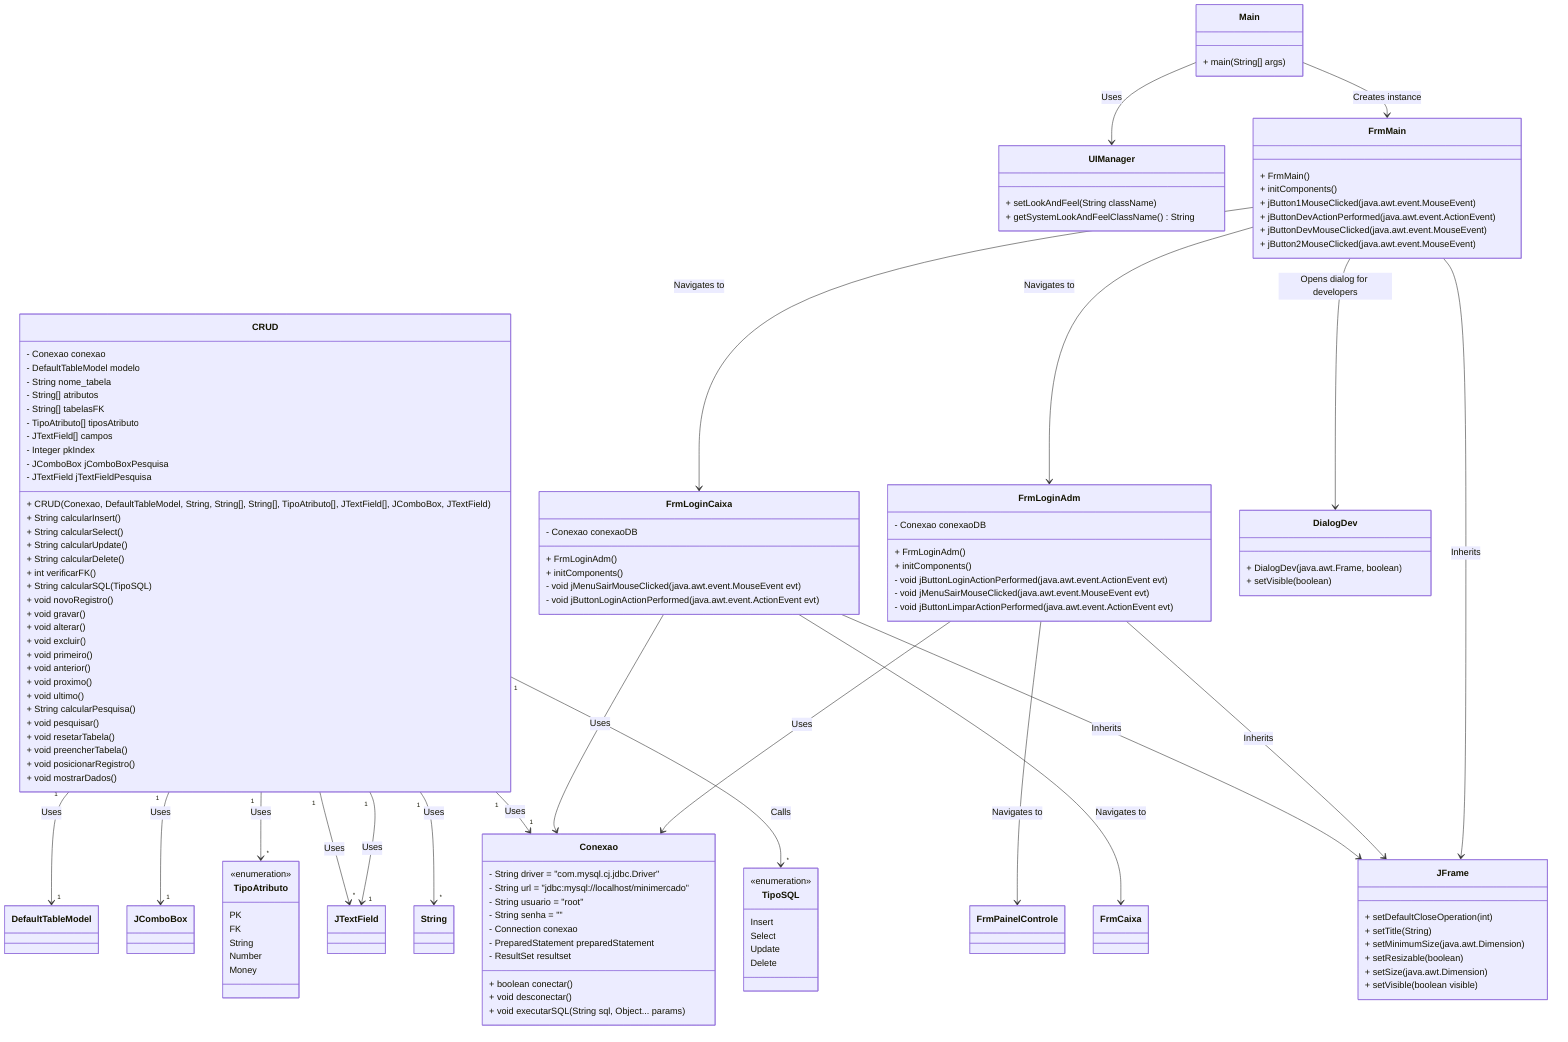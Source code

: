 classDiagram
    class Main {
        + main(String[] args)
    }

    class UIManager {
        + setLookAndFeel(String className)
        + getSystemLookAndFeelClassName() String
    }

    class CRUD {
        - Conexao conexao
        - DefaultTableModel modelo
        - String nome_tabela
        - String[] atributos
        - String[] tabelasFK
        - TipoAtributo[] tiposAtributo
        - JTextField[] campos
        - Integer pkIndex
        - JComboBox jComboBoxPesquisa
        - JTextField jTextFieldPesquisa
        
        + CRUD(Conexao, DefaultTableModel, String, String[], String[], TipoAtributo[], JTextField[], JComboBox, JTextField)
        + String calcularInsert()
        + String calcularSelect()
        + String calcularUpdate()
        + String calcularDelete()
        + int verificarFK()
        + String calcularSQL(TipoSQL)
        + void novoRegistro()
        + void gravar()
        + void alterar()
        + void excluir()
        + void primeiro()
        + void anterior()
        + void proximo()
        + void ultimo()
        + String calcularPesquisa()
        + void pesquisar()
        + void resetarTabela()
        + void preencherTabela()
        + void posicionarRegistro()
        + void mostrarDados()
    }

    class Conexao {
        - String driver = "com.mysql.cj.jdbc.Driver"
        - String url = "jdbc:mysql://localhost/minimercado"
        - String usuario = "root"
        - String senha = ""
        - Connection conexao
        - PreparedStatement preparedStatement
        - ResultSet resultset

        + boolean conectar()
        + void desconectar()
        + void executarSQL(String sql, Object... params)
    }

    class TipoSQL {
        <<enumeration>>
        Insert
        Select
        Update
        Delete
    }

    class TipoAtributo {
        <<enumeration>>
        PK
        FK
        String
        Number
        Money
    }

    class FrmMain {
        + FrmMain()
        + initComponents()
        + jButton1MouseClicked(java.awt.event.MouseEvent)
        + jButtonDevActionPerformed(java.awt.event.ActionEvent)
        + jButtonDevMouseClicked(java.awt.event.MouseEvent)
        + jButton2MouseClicked(java.awt.event.MouseEvent)
    }

    class FrmLoginAdm {
        - Conexao conexaoDB
        
        + FrmLoginAdm()
        + initComponents()
        - void jButtonLoginActionPerformed(java.awt.event.ActionEvent evt)
        - void jMenuSairMouseClicked(java.awt.event.MouseEvent evt)
        - void jButtonLimparActionPerformed(java.awt.event.ActionEvent evt)
    }

    class FrmLoginCaixa {
        - Conexao conexaoDB

        + FrmLoginAdm()
        + initComponents()
        - void jMenuSairMouseClicked(java.awt.event.MouseEvent evt)
        - void jButtonLoginActionPerformed(java.awt.event.ActionEvent evt)
    }

    class FrmPainelControle {
    }

    class FrmCaixa {
    }

    class DialogDev {
        + DialogDev(java.awt.Frame, boolean)
        + setVisible(boolean)
    }

    class JFrame {
        + setDefaultCloseOperation(int)
        + setTitle(String)
        + setMinimumSize(java.awt.Dimension)
        + setResizable(boolean)
        + setSize(java.awt.Dimension)
        + setVisible(boolean visible)
    }

    Main --> UIManager : Uses
    Main --> FrmMain : Creates instance

    FrmMain --> FrmLoginAdm : Navigates to
    FrmMain --> FrmLoginCaixa : Navigates to
    FrmMain --> DialogDev : Opens dialog for developers
    FrmMain --> JFrame : Inherits

    FrmLoginAdm --> FrmPainelControle : Navigates to
    FrmLoginAdm --> Conexao : Uses
    FrmLoginAdm --> JFrame : Inherits

    FrmLoginCaixa --> FrmCaixa : Navigates to
    FrmLoginCaixa --> Conexao : Uses
    FrmLoginCaixa --> JFrame : Inherits

    CRUD "1" --> "1" Conexao : Uses
    CRUD "1" --> "1" DefaultTableModel : Uses
    CRUD "1" --> "1" JComboBox : Uses
    CRUD "1" --> "1" JTextField : Uses
    CRUD "1" --> "*" TipoAtributo : Uses
    CRUD "1" --> "*" String : Uses
    CRUD "1" --> "*" JTextField : Uses
    CRUD "1" --> "*" TipoSQL : Calls